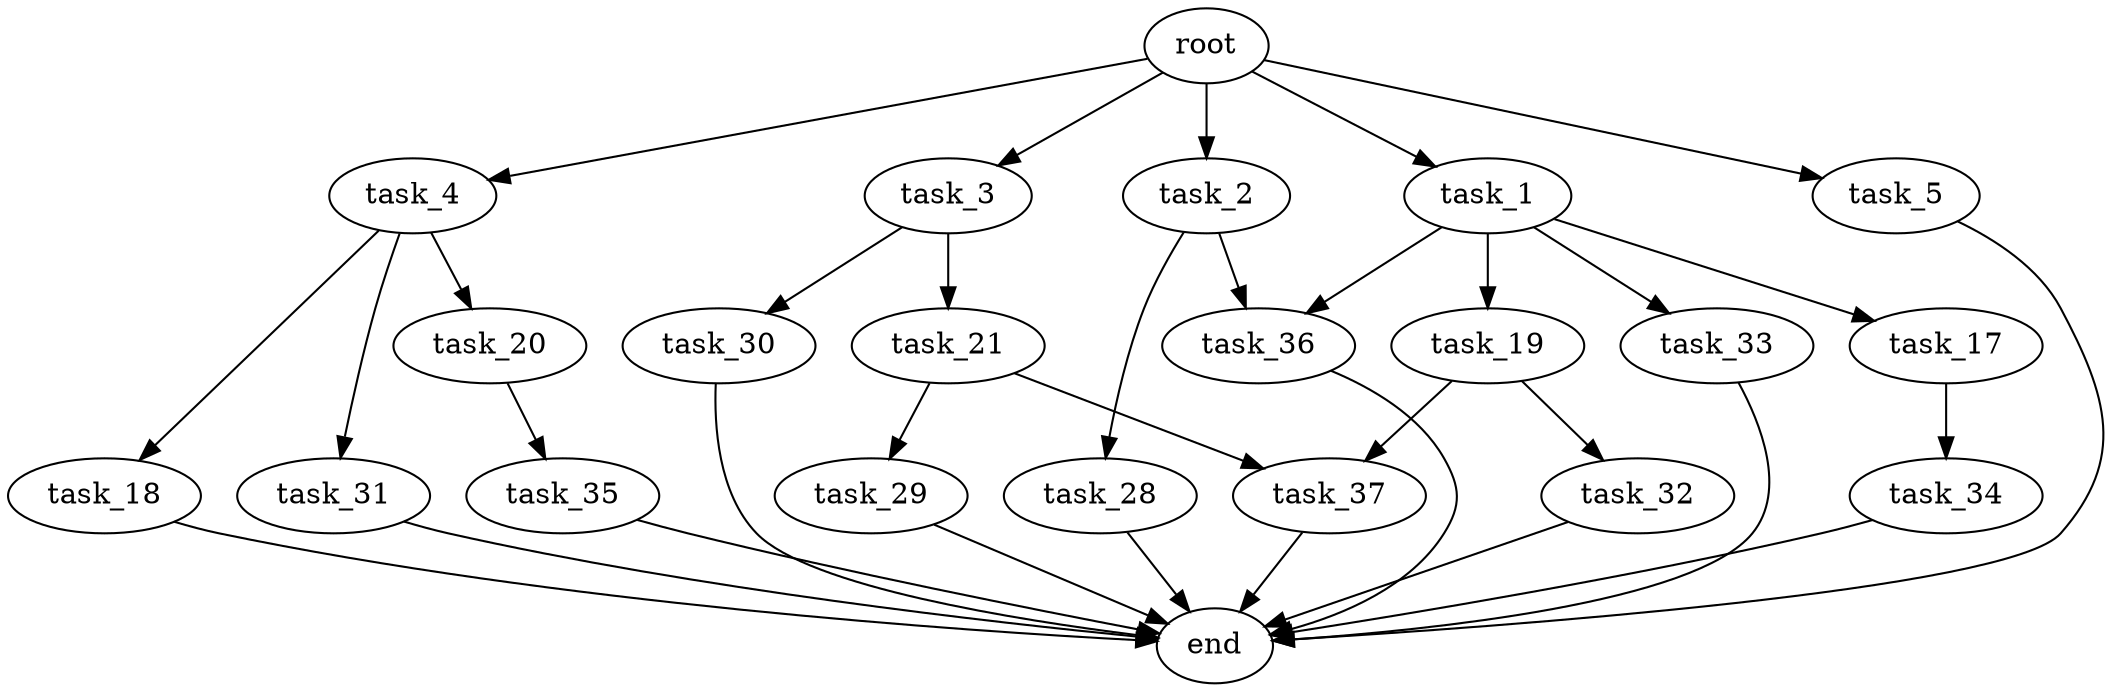 digraph G {
  task_1 [size="11313630785.000000"];
  task_2 [size="54975581888.000000"];
  task_34 [size="14948703648.000000"];
  task_31 [size="18893963400.000000"];
  task_29 [size="134217728000.000000"];
  task_36 [size="4676668386.000000"];
  task_28 [size="8589934592.000000"];
  task_5 [size="33959305369.000000"];
  task_3 [size="46756986724.000000"];
  task_18 [size="65845345836.000000"];
  task_20 [size="83721425451.000000"];
  task_4 [size="17694888864.000000"];
  task_30 [size="6288785246.000000"];
  task_21 [size="26649607791.000000"];
  task_35 [size="13215632363.000000"];
  task_32 [size="18281943799.000000"];
  end [size="0.000000"];
  task_19 [size="15953074920.000000"];
  task_17 [size="78275789696.000000"];
  root [size="0.000000"];
  task_37 [size="4715283876.000000"];
  task_33 [size="35659210212.000000"];

  task_1 -> task_19 [size="30199888.000000"];
  task_1 -> task_33 [size="30199888.000000"];
  task_1 -> task_17 [size="30199888.000000"];
  task_1 -> task_36 [size="30199888.000000"];
  task_2 -> task_36 [size="53680912.000000"];
  task_2 -> task_28 [size="53680912.000000"];
  task_34 -> end [size="1.000000"];
  task_31 -> end [size="1.000000"];
  task_29 -> end [size="1.000000"];
  task_36 -> end [size="1.000000"];
  task_28 -> end [size="1.000000"];
  task_5 -> end [size="1.000000"];
  task_3 -> task_21 [size="83886800.000000"];
  task_3 -> task_30 [size="83886800.000000"];
  task_18 -> end [size="1.000000"];
  task_20 -> task_35 [size="67977248.000000"];
  task_4 -> task_18 [size="75497472.000000"];
  task_4 -> task_31 [size="75497472.000000"];
  task_4 -> task_20 [size="75497472.000000"];
  task_30 -> end [size="1.000000"];
  task_21 -> task_37 [size="20971200.000000"];
  task_21 -> task_29 [size="20971200.000000"];
  task_35 -> end [size="1.000000"];
  task_32 -> end [size="1.000000"];
  task_19 -> task_32 [size="67977248.000000"];
  task_19 -> task_37 [size="67977248.000000"];
  task_17 -> task_34 [size="67977248.000000"];
  root -> task_1 [size="1.000000"];
  root -> task_2 [size="1.000000"];
  root -> task_5 [size="1.000000"];
  root -> task_3 [size="1.000000"];
  root -> task_4 [size="1.000000"];
  task_37 -> end [size="1.000000"];
  task_33 -> end [size="1.000000"];
}